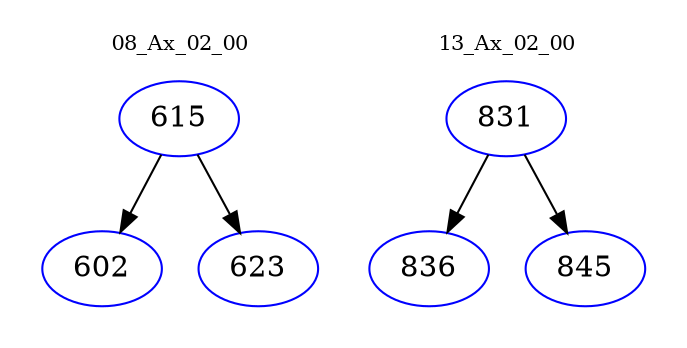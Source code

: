 digraph{
subgraph cluster_0 {
color = white
label = "08_Ax_02_00";
fontsize=10;
T0_615 [label="615", color="blue"]
T0_615 -> T0_602 [color="black"]
T0_602 [label="602", color="blue"]
T0_615 -> T0_623 [color="black"]
T0_623 [label="623", color="blue"]
}
subgraph cluster_1 {
color = white
label = "13_Ax_02_00";
fontsize=10;
T1_831 [label="831", color="blue"]
T1_831 -> T1_836 [color="black"]
T1_836 [label="836", color="blue"]
T1_831 -> T1_845 [color="black"]
T1_845 [label="845", color="blue"]
}
}
